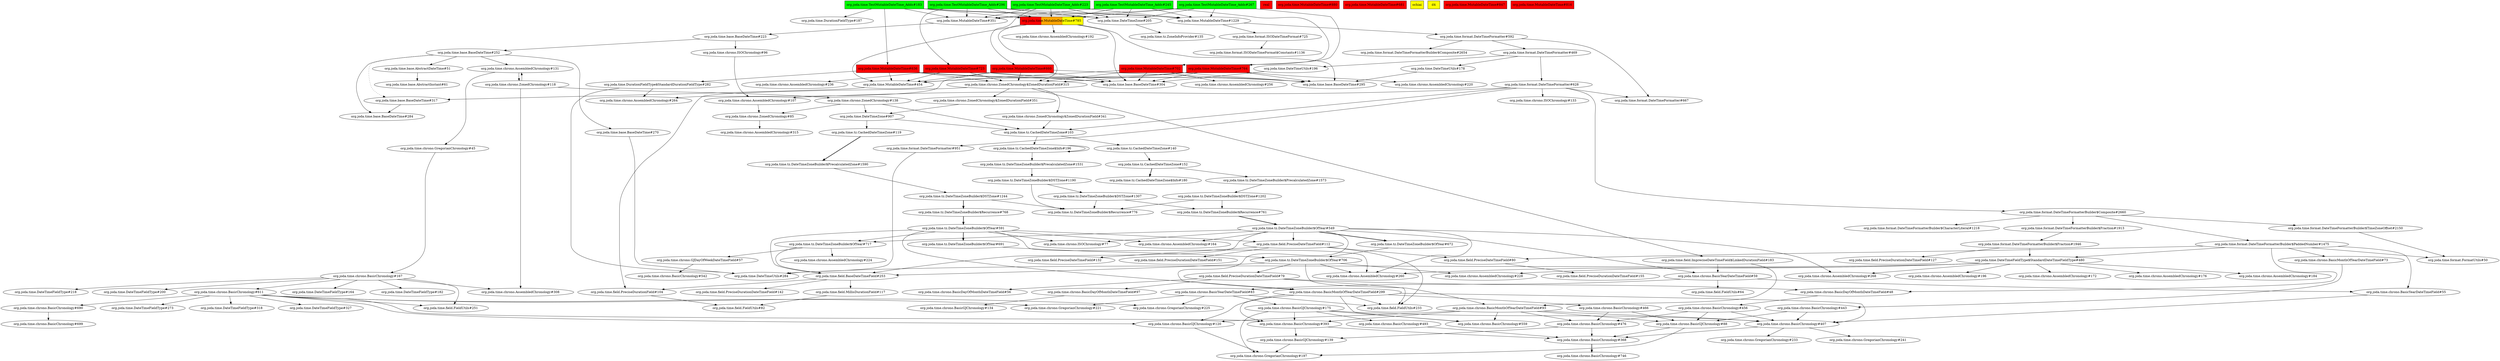 digraph enhanced {
	"org.joda.time.TestMutableDateTime_Adds#183" [style=striped shape=box fillcolor="green"];
	"org.joda.time.TestMutableDateTime_Adds#296" [style=striped shape=box fillcolor="green"];
	"real" [style=striped shape=box fillcolor="red"];
	"org.joda.time.MutableDateTime#880" [style=striped shape=box fillcolor="red"];
	"org.joda.time.MutableDateTime#660" [style=striped shape=box fillcolor="red"];
	"org.joda.time.MutableDateTime#681" [style=striped shape=box fillcolor="red"];
	"ochiai" [style=striped shape=box fillcolor="yellow"];
	"d4" [style=striped shape=box fillcolor="yellow"];
	"org.joda.time.MutableDateTime#785" [style=striped shape=box fillcolor="red:orange:yellow"];
	"org.joda.time.MutableDateTime#723" [style=striped shape=box fillcolor="red"];
	"org.joda.time.MutableDateTime#764" [style=striped shape=box fillcolor="red"];
	"org.joda.time.MutableDateTime#847" [style=striped shape=box fillcolor="red"];
	"org.joda.time.TestMutableDateTime_Adds#267" [style=striped shape=box fillcolor="green"];
	"org.joda.time.TestMutableDateTime_Adds#223" [style=striped shape=box fillcolor="green"];
	"org.joda.time.TestMutableDateTime_Adds#245" [style=striped shape=box fillcolor="green"];
	"org.joda.time.MutableDateTime#702" [style=striped shape=box fillcolor="red"];
	"org.joda.time.MutableDateTime#636" [style=striped shape=box fillcolor="red"];
	"org.joda.time.MutableDateTime#816" [style=striped shape=box fillcolor="red"];
	"org.joda.time.chrono.BasicGJChronology#175" -> "org.joda.time.chrono.BasicChronology#493";
	"org.joda.time.tz.DateTimeZoneBuilder$PrecalculatedZone#1573" -> "org.joda.time.tz.DateTimeZoneBuilder$DSTZone#1202";
	"org.joda.time.MutableDateTime#785" -> "org.joda.time.chrono.ZonedChronology$ZonedDurationField#315";
	"org.joda.time.MutableDateTime#723" -> "org.joda.time.chrono.ZonedChronology$ZonedDurationField#315";
	"org.joda.time.MutableDateTime#764" -> "org.joda.time.chrono.ZonedChronology$ZonedDurationField#315";
	"org.joda.time.MutableDateTime#702" -> "org.joda.time.chrono.ZonedChronology$ZonedDurationField#315";
	"org.joda.time.MutableDateTime#636" -> "org.joda.time.chrono.ZonedChronology$ZonedDurationField#315";
	"org.joda.time.MutableDateTime#660" -> "org.joda.time.chrono.ZonedChronology$ZonedDurationField#315";
	"org.joda.time.format.DateTimeFormatter#469" -> "org.joda.time.DateTimeUtils#196";
	"org.joda.time.tz.DateTimeZoneBuilder$OfYear#591" -> "org.joda.time.chrono.ISOChronology#77";
	"org.joda.time.tz.DateTimeZoneBuilder$OfYear#549" -> "org.joda.time.chrono.ISOChronology#77";
	"org.joda.time.base.BaseDateTime#223" -> "org.joda.time.base.BaseDateTime#252";
	"org.joda.time.chrono.AssembledChronology#131" -> "org.joda.time.chrono.GregorianChronology#45";
	"org.joda.time.tz.DateTimeZoneBuilder$OfYear#549" -> "org.joda.time.tz.DateTimeZoneBuilder$OfYear#672" [style=bold];
	"org.joda.time.TestMutableDateTime_Adds#183" -> "org.joda.time.MutableDateTime#351";
	"org.joda.time.TestMutableDateTime_Adds#296" -> "org.joda.time.MutableDateTime#351";
	"org.joda.time.TestMutableDateTime_Adds#245" -> "org.joda.time.MutableDateTime#351";
	"org.joda.time.TestMutableDateTime_Adds#223" -> "org.joda.time.MutableDateTime#351";
	"org.joda.time.TestMutableDateTime_Adds#267" -> "org.joda.time.MutableDateTime#351";
	"org.joda.time.tz.DateTimeZoneBuilder$OfYear#672" -> "org.joda.time.tz.DateTimeZoneBuilder$OfYear#706";
	"org.joda.time.tz.DateTimeZoneBuilder$OfYear#691" -> "org.joda.time.tz.DateTimeZoneBuilder$OfYear#706";
	"org.joda.time.format.DateTimeFormatter#628" -> "org.joda.time.format.DateTimeFormatterBuilder$Composite#2660";
	"org.joda.time.tz.DateTimeZoneBuilder$Recurrence#761" -> "org.joda.time.tz.DateTimeZoneBuilder$OfYear#549" [style=bold];
	"org.joda.time.base.BaseDateTime#252" -> "org.joda.time.base.AbstractDateTime#51";
	"org.joda.time.MutableDateTime#702" -> "org.joda.time.chrono.AssembledChronology#256";
	"org.joda.time.chrono.BasicChronology#167" -> "org.joda.time.DateTimeFieldType#218";
	"org.joda.time.TestMutableDateTime_Adds#183" -> "org.joda.time.MutableDateTime#636";
	"org.joda.time.format.DateTimeFormatterBuilder$Composite#2660" -> "org.joda.time.format.DateTimeFormatterBuilder$TimeZoneOffset#2150";
	"org.joda.time.chrono.ZonedChronology#118" -> "org.joda.time.chrono.AssembledChronology#131";
	"org.joda.time.base.BaseDateTime#252" -> "org.joda.time.chrono.AssembledChronology#131";
	"org.joda.time.field.BaseDateTimeField#253" -> "org.joda.time.field.PreciseDurationDateTimeField#142";
	"org.joda.time.TestMutableDateTime_Adds#183" -> "org.joda.time.DurationFieldType#187";
	"org.joda.time.format.DateTimeFormatterBuilder$Composite#2660" -> "org.joda.time.format.DateTimeFormatterBuilder$Fraction#1913";
	"org.joda.time.format.DateTimeFormatter#628" -> "org.joda.time.format.DateTimeFormatter#951";
	"org.joda.time.field.PreciseDurationDateTimeField#79" -> "org.joda.time.chrono.BasicDayOfMonthDateTimeField#56";
	"org.joda.time.chrono.BasicChronology#167" -> "org.joda.time.DateTimeFieldType#200";
	"org.joda.time.chrono.ZonedChronology#118" -> "org.joda.time.chrono.AssembledChronology#308";
	"org.joda.time.chrono.BasicChronology#167" -> "org.joda.time.chrono.AssembledChronology#308";
	"org.joda.time.chrono.AssembledChronology#107" -> "org.joda.time.chrono.ZonedChronology#85";
	"org.joda.time.chrono.ZonedChronology#138" -> "org.joda.time.chrono.ZonedChronology#85";
	"org.joda.time.format.DateTimeFormatter#628" -> "org.joda.time.tz.CachedDateTimeZone#103";
	"org.joda.time.DateTimeZone#907" -> "org.joda.time.tz.CachedDateTimeZone#103";
	"org.joda.time.chrono.ZonedChronology#138" -> "org.joda.time.tz.CachedDateTimeZone#103";
	"org.joda.time.chrono.ZonedChronology$ZonedDurationField#341" -> "org.joda.time.tz.CachedDateTimeZone#103";
	"org.joda.time.chrono.AssembledChronology#131" -> "org.joda.time.chrono.ZonedChronology#118";
	"org.joda.time.tz.DateTimeZoneBuilder$OfYear#706" -> "org.joda.time.field.PreciseDurationDateTimeField#79";
	"org.joda.time.chrono.BasicChronology#611" -> "org.joda.time.DateTimeFieldType#327";
	"org.joda.time.chrono.BasicChronology#393" -> "org.joda.time.chrono.BasicChronology#368";
	"org.joda.time.chrono.BasicGJChronology#88" -> "org.joda.time.chrono.BasicChronology#368";
	"org.joda.time.chrono.BasicChronology#493" -> "org.joda.time.chrono.BasicChronology#368";
	"org.joda.time.chrono.BasicChronology#407" -> "org.joda.time.chrono.BasicChronology#368";
	"org.joda.time.chrono.BasicChronology#476" -> "org.joda.time.chrono.BasicChronology#368";
	"org.joda.time.base.AbstractDateTime#51" -> "org.joda.time.base.AbstractInstant#61";
	"org.joda.time.chrono.BasicChronology#167" -> "org.joda.time.DateTimeFieldType#164";
	"org.joda.time.format.DateTimeFormatterBuilder$Composite#2660" -> "org.joda.time.format.DateTimeFormatterBuilder$CharacterLiteral#1218";
	"org.joda.time.format.DateTimeFormatterBuilder$PaddedNumber#1475" -> "org.joda.time.DateTimeFieldType$StandardDateTimeFieldType#480";
	"org.joda.time.format.DateTimeFormatterBuilder$Fraction#1946" -> "org.joda.time.DateTimeFieldType$StandardDateTimeFieldType#480";
	"org.joda.time.tz.DateTimeZoneBuilder$OfYear#591" -> "org.joda.time.tz.DateTimeZoneBuilder$OfYear#717";
	"org.joda.time.tz.DateTimeZoneBuilder$OfYear#549" -> "org.joda.time.tz.DateTimeZoneBuilder$OfYear#717";
	"org.joda.time.tz.DateTimeZoneBuilder$OfYear#591" -> "org.joda.time.chrono.AssembledChronology#260";
	"org.joda.time.tz.DateTimeZoneBuilder$OfYear#706" -> "org.joda.time.chrono.AssembledChronology#260";
	"org.joda.time.DateTimeFieldType$StandardDateTimeFieldType#480" -> "org.joda.time.chrono.AssembledChronology#260";
	"org.joda.time.tz.DateTimeZoneBuilder$OfYear#549" -> "org.joda.time.chrono.AssembledChronology#260";
	"org.joda.time.tz.CachedDateTimeZone$Info#196" -> "org.joda.time.tz.CachedDateTimeZone$Info#196";
	"org.joda.time.tz.CachedDateTimeZone#103" -> "org.joda.time.tz.CachedDateTimeZone$Info#196";
	"org.joda.time.chrono.BasicYearDateTimeField#59" -> "org.joda.time.chrono.BasicYearDateTimeField#83";
	"org.joda.time.field.PreciseDateTimeField#112" -> "org.joda.time.field.PreciseDateTimeField#80";
	"org.joda.time.format.DateTimeFormatterBuilder$PaddedNumber#1475" -> "org.joda.time.field.PreciseDateTimeField#80";
	"org.joda.time.field.PreciseDateTimeField#112" -> "org.joda.time.field.PreciseDateTimeField#132";
	"org.joda.time.chrono.BasicGJChronology#175" -> "org.joda.time.chrono.BasicChronology#407";
	"org.joda.time.chrono.BasicMonthOfYearDateTimeField#299" -> "org.joda.time.chrono.BasicChronology#407";
	"org.joda.time.chrono.BasicChronology#456" -> "org.joda.time.chrono.BasicChronology#407";
	"org.joda.time.chrono.BasicYearDateTimeField#55" -> "org.joda.time.chrono.BasicChronology#407";
	"org.joda.time.chrono.BasicMonthOfYearDateTimeField#93" -> "org.joda.time.chrono.BasicChronology#407";
	"org.joda.time.chrono.BasicChronology#443" -> "org.joda.time.chrono.BasicChronology#407";
	"org.joda.time.TestMutableDateTime_Adds#267" -> "org.joda.time.MutableDateTime#764";
	"org.joda.time.DateTimeFieldType$StandardDateTimeFieldType#480" -> "org.joda.time.chrono.AssembledChronology#268";
	"org.joda.time.tz.DateTimeZoneBuilder$OfYear#549" -> "org.joda.time.chrono.AssembledChronology#268";
	"org.joda.time.DurationFieldType$StandardDurationFieldType#282" -> "org.joda.time.chrono.AssembledChronology#264";
	"org.joda.time.MutableDateTime#660" -> "org.joda.time.chrono.AssembledChronology#264";
	"org.joda.time.tz.DateTimeZoneBuilder$DSTZone#1244" -> "org.joda.time.tz.DateTimeZoneBuilder$Recurrence#776";
	"org.joda.time.tz.DateTimeZoneBuilder$DSTZone#1202" -> "org.joda.time.tz.DateTimeZoneBuilder$Recurrence#776";
	"org.joda.time.tz.DateTimeZoneBuilder$DSTZone#1307" -> "org.joda.time.tz.DateTimeZoneBuilder$Recurrence#776";
	"org.joda.time.tz.DateTimeZoneBuilder$DSTZone#1190" -> "org.joda.time.tz.DateTimeZoneBuilder$Recurrence#776";
	"org.joda.time.chrono.BasicGJChronology#175" -> "org.joda.time.chrono.BasicChronology#393";
	"org.joda.time.chrono.BasicMonthOfYearDateTimeField#299" -> "org.joda.time.chrono.BasicChronology#393";
	"org.joda.time.chrono.BasicChronology#611" -> "org.joda.time.chrono.BasicChronology#393";
	"org.joda.time.chrono.BasicMonthOfYearDateTimeField#93" -> "org.joda.time.chrono.BasicChronology#393";
	"org.joda.time.format.DateTimeFormatter#469" -> "org.joda.time.DateTimeUtils#178";
	"org.joda.time.field.PreciseDurationDateTimeField#79" -> "org.joda.time.chrono.BasicDayOfMonthDateTimeField#48";
	"org.joda.time.format.DateTimeFormatterBuilder$PaddedNumber#1475" -> "org.joda.time.chrono.BasicDayOfMonthDateTimeField#48";
	"org.joda.time.format.DateTimeFormatterBuilder$Fraction#1946" -> "org.joda.time.field.PreciseDurationDateTimeField#127";
	"org.joda.time.chrono.BasicYearDateTimeField#83" -> "org.joda.time.chrono.BasicGJChronology#175";
	"org.joda.time.MutableDateTime#723" -> "org.joda.time.chrono.AssembledChronology#236";
	"org.joda.time.DateTimeZone#907" -> "org.joda.time.tz.CachedDateTimeZone#119";
	"org.joda.time.field.PreciseDurationDateTimeField#79" -> "org.joda.time.field.FieldUtils#233";
	"org.joda.time.field.PreciseDateTimeField#112" -> "org.joda.time.field.FieldUtils#233";
	"org.joda.time.chrono.BasicYearDateTimeField#83" -> "org.joda.time.field.FieldUtils#233";
	"org.joda.time.chrono.BasicMonthOfYearDateTimeField#299" -> "org.joda.time.field.FieldUtils#233";
	"org.joda.time.tz.CachedDateTimeZone#152" -> "org.joda.time.tz.DateTimeZoneBuilder$PrecalculatedZone#1573";
	"org.joda.time.MutableDateTime#785" -> "org.joda.time.chrono.AssembledChronology#192";
	"org.joda.time.chrono.BasicGJChronology#175" -> "org.joda.time.chrono.BasicChronology#559";
	"org.joda.time.chrono.BasicMonthOfYearDateTimeField#299" -> "org.joda.time.chrono.BasicChronology#559";
	"org.joda.time.chrono.BasicMonthOfYearDateTimeField#93" -> "org.joda.time.chrono.BasicChronology#559";
	"org.joda.time.tz.DateTimeZoneBuilder$DSTZone#1190" -> "org.joda.time.tz.DateTimeZoneBuilder$DSTZone#1307";
	"org.joda.time.base.BaseDateTime#223" -> "org.joda.time.chrono.ISOChronology#96";
	"org.joda.time.DateTimeFieldType$StandardDateTimeFieldType#480" -> "org.joda.time.chrono.AssembledChronology#196";
	"org.joda.time.format.DateTimeFormatter#628" -> "org.joda.time.chrono.ISOChronology#133";
	"org.joda.time.MutableDateTime#351" -> "org.joda.time.base.BaseDateTime#223";
	"org.joda.time.format.DateTimeFormatter#469" -> "org.joda.time.format.DateTimeFormatter#628";
	"org.joda.time.TestMutableDateTime_Adds#183" -> "org.joda.time.MutableDateTime#1229";
	"org.joda.time.TestMutableDateTime_Adds#296" -> "org.joda.time.MutableDateTime#1229";
	"org.joda.time.TestMutableDateTime_Adds#245" -> "org.joda.time.MutableDateTime#1229";
	"org.joda.time.TestMutableDateTime_Adds#223" -> "org.joda.time.MutableDateTime#1229";
	"org.joda.time.TestMutableDateTime_Adds#267" -> "org.joda.time.MutableDateTime#1229";
	"org.joda.time.chrono.BasicChronology#167" -> "org.joda.time.DateTimeFieldType#182";
	"org.joda.time.TestMutableDateTime_Adds#223" -> "org.joda.time.MutableDateTime#660";
	"org.joda.time.chrono.GJDayOfWeekDateTimeField#57" -> "org.joda.time.chrono.BasicChronology#542";
	"org.joda.time.TestMutableDateTime_Adds#183" -> "org.joda.time.MutableDateTime#785";
	"org.joda.time.TestMutableDateTime_Adds#296" -> "org.joda.time.MutableDateTime#785";
	"org.joda.time.TestMutableDateTime_Adds#245" -> "org.joda.time.MutableDateTime#785";
	"org.joda.time.TestMutableDateTime_Adds#223" -> "org.joda.time.MutableDateTime#785";
	"org.joda.time.TestMutableDateTime_Adds#267" -> "org.joda.time.MutableDateTime#785";
	"org.joda.time.format.DateTimeFormatterBuilder$PaddedNumber#1475" -> "org.joda.time.chrono.BasicMonthOfYearDateTimeField#73";
	"org.joda.time.format.DateTimeFormatterBuilder$Composite#2660" -> "org.joda.time.format.DateTimeFormatterBuilder$PaddedNumber#1475";
	"org.joda.time.MutableDateTime#636" -> "org.joda.time.DurationFieldType$StandardDurationFieldType#282";
	"org.joda.time.TestMutableDateTime_Adds#245" -> "org.joda.time.MutableDateTime#702";
	"org.joda.time.field.BaseDateTimeField#253" -> "org.joda.time.field.MillisDurationField#117";
	"org.joda.time.format.DateTimeFormatter#592" -> "org.joda.time.format.DateTimeFormatter#469";
	"org.joda.time.format.DateTimeFormatterBuilder$Fraction#1913" -> "org.joda.time.format.DateTimeFormatterBuilder$Fraction#1946";
	"org.joda.time.chrono.BasicChronology#407" -> "org.joda.time.chrono.GregorianChronology#233";
	"org.joda.time.tz.DateTimeZoneBuilder$Recurrence#768" -> "org.joda.time.tz.DateTimeZoneBuilder$OfYear#591" [style=bold];
	"org.joda.time.chrono.BasicChronology#611" -> "org.joda.time.chrono.BasicChronology#690";
	"org.joda.time.tz.DateTimeZoneBuilder$PrecalculatedZone#1590" -> "org.joda.time.tz.DateTimeZoneBuilder$DSTZone#1244";
	"org.joda.time.chrono.BasicDayOfMonthDateTimeField#48" -> "org.joda.time.chrono.BasicChronology#456";
	"org.joda.time.chrono.BasicChronology#690" -> "org.joda.time.chrono.BasicChronology#699";
	"org.joda.time.chrono.BasicChronology#167" -> "org.joda.time.chrono.BasicChronology#611";
	"org.joda.time.MutableDateTime#785" -> "org.joda.time.base.BaseDateTime#295";
	"org.joda.time.DateTimeUtils#178" -> "org.joda.time.base.BaseDateTime#295";
	"org.joda.time.MutableDateTime#723" -> "org.joda.time.base.BaseDateTime#295";
	"org.joda.time.MutableDateTime#764" -> "org.joda.time.base.BaseDateTime#295";
	"org.joda.time.MutableDateTime#702" -> "org.joda.time.base.BaseDateTime#295";
	"org.joda.time.MutableDateTime#636" -> "org.joda.time.base.BaseDateTime#295";
	"org.joda.time.MutableDateTime#660" -> "org.joda.time.base.BaseDateTime#295";
	"org.joda.time.DateTimeFieldType$StandardDateTimeFieldType#480" -> "org.joda.time.chrono.AssembledChronology#172";
	"org.joda.time.TestMutableDateTime_Adds#183" -> "org.joda.time.DateTimeZone#205";
	"org.joda.time.TestMutableDateTime_Adds#296" -> "org.joda.time.DateTimeZone#205";
	"org.joda.time.TestMutableDateTime_Adds#245" -> "org.joda.time.DateTimeZone#205";
	"org.joda.time.TestMutableDateTime_Adds#223" -> "org.joda.time.DateTimeZone#205";
	"org.joda.time.TestMutableDateTime_Adds#267" -> "org.joda.time.DateTimeZone#205";
	"org.joda.time.MutableDateTime#1229" -> "org.joda.time.format.DateTimeFormatter#592";
	"org.joda.time.tz.CachedDateTimeZone#119" -> "org.joda.time.tz.DateTimeZoneBuilder$PrecalculatedZone#1590" [style=bold];
	"org.joda.time.chrono.BasicChronology#611" -> "org.joda.time.field.FieldUtils#251";
	"org.joda.time.chrono.BasicChronology#167" -> "org.joda.time.field.FieldUtils#251";
	"org.joda.time.DateTimeFieldType$StandardDateTimeFieldType#480" -> "org.joda.time.chrono.AssembledChronology#176";
	"org.joda.time.tz.CachedDateTimeZone#103" -> "org.joda.time.tz.CachedDateTimeZone#140";
	"org.joda.time.chrono.BasicChronology#407" -> "org.joda.time.chrono.GregorianChronology#241";
	"org.joda.time.chrono.BasicChronology#456" -> "org.joda.time.chrono.BasicGJChronology#88";
	"org.joda.time.chrono.BasicMonthOfYearDateTimeField#93" -> "org.joda.time.chrono.BasicGJChronology#88";
	"org.joda.time.chrono.BasicChronology#443" -> "org.joda.time.chrono.BasicGJChronology#88";
	"org.joda.time.chrono.BasicChronology#466" -> "org.joda.time.chrono.BasicGJChronology#88";
	"org.joda.time.chrono.BasicYearDateTimeField#83" -> "org.joda.time.chrono.GregorianChronology#221";
	"org.joda.time.chrono.BasicChronology#611" -> "org.joda.time.chrono.GregorianChronology#221";
	"org.joda.time.field.PreciseDurationDateTimeField#79" -> "org.joda.time.chrono.BasicDayOfMonthDateTimeField#97";
	"org.joda.time.tz.DateTimeZoneBuilder$OfYear#706" -> "org.joda.time.chrono.AssembledChronology#228";
	"org.joda.time.DateTimeFieldType$StandardDateTimeFieldType#480" -> "org.joda.time.chrono.AssembledChronology#228";
	"org.joda.time.chrono.BasicMonthOfYearDateTimeField#299" -> "org.joda.time.chrono.BasicGJChronology#120";
	"org.joda.time.chrono.BasicChronology#611" -> "org.joda.time.chrono.BasicGJChronology#120";
	"org.joda.time.chrono.BasicMonthOfYearDateTimeField#93" -> "org.joda.time.chrono.BasicGJChronology#120";
	"org.joda.time.chrono.BasicYearDateTimeField#83" -> "org.joda.time.chrono.GregorianChronology#225";
	"org.joda.time.chrono.BasicChronology#611" -> "org.joda.time.chrono.GregorianChronology#225";
	"org.joda.time.format.DateTimeFormatter#628" -> "org.joda.time.chrono.AssembledChronology#107";
	"org.joda.time.chrono.ISOChronology#96" -> "org.joda.time.chrono.AssembledChronology#107";
	"org.joda.time.DateTimeFieldType$StandardDateTimeFieldType#480" -> "org.joda.time.DateTimeUtils#284";
	"org.joda.time.DurationFieldType$StandardDurationFieldType#282" -> "org.joda.time.DateTimeUtils#284";
	"org.joda.time.base.BaseDateTime#270" -> "org.joda.time.DateTimeUtils#284";
	"org.joda.time.format.DateTimeFormatter#951" -> "org.joda.time.DateTimeUtils#284";
	"org.joda.time.tz.DateTimeZoneBuilder$OfYear#591" -> "org.joda.time.chrono.BasicMonthOfYearDateTimeField#299";
	"org.joda.time.tz.DateTimeZoneBuilder$OfYear#549" -> "org.joda.time.chrono.BasicMonthOfYearDateTimeField#299";
	"org.joda.time.base.BaseDateTime#252" -> "org.joda.time.base.BaseDateTime#284";
	"org.joda.time.base.BaseDateTime#317" -> "org.joda.time.base.BaseDateTime#284";
	"org.joda.time.chrono.GregorianChronology#45" -> "org.joda.time.chrono.BasicChronology#167";
	"org.joda.time.chrono.BasicMonthOfYearDateTimeField#73" -> "org.joda.time.chrono.BasicChronology#443";
	"org.joda.time.tz.DateTimeZoneBuilder$PrecalculatedZone#1531" -> "org.joda.time.tz.DateTimeZoneBuilder$DSTZone#1190";
	"org.joda.time.format.DateTimeFormatterBuilder$PaddedNumber#1475" -> "org.joda.time.format.FormatUtils#50";
	"org.joda.time.format.DateTimeFormatterBuilder$TimeZoneOffset#2150" -> "org.joda.time.format.FormatUtils#50";
	"org.joda.time.TestMutableDateTime_Adds#296" -> "org.joda.time.MutableDateTime#723";
	"org.joda.time.DateTimeZone#205" -> "org.joda.time.tz.ZoneInfoProvider#135";
	"org.joda.time.field.PreciseDurationField#104" -> "org.joda.time.field.FieldUtils#82";
	"org.joda.time.field.MillisDurationField#117" -> "org.joda.time.field.FieldUtils#82";
	"org.joda.time.tz.DateTimeZoneBuilder$OfYear#717" -> "org.joda.time.chrono.AssembledChronology#224";
	"org.joda.time.tz.DateTimeZoneBuilder$OfYear#706" -> "org.joda.time.chrono.BasicMonthOfYearDateTimeField#93";
	"org.joda.time.field.ImpreciseDateTimeField$LinkedDurationField#183" -> "org.joda.time.chrono.BasicMonthOfYearDateTimeField#93";
	"org.joda.time.tz.CachedDateTimeZone#140" -> "org.joda.time.tz.CachedDateTimeZone#152";
	"org.joda.time.chrono.ZonedChronology$ZonedDurationField#315" -> "org.joda.time.chrono.ZonedChronology$ZonedDurationField#351";
	"org.joda.time.MutableDateTime#764" -> "org.joda.time.chrono.AssembledChronology#220";
	"org.joda.time.DateTimeFieldType$StandardDateTimeFieldType#480" -> "org.joda.time.chrono.AssembledChronology#184";
	"org.joda.time.MutableDateTime#454" -> "org.joda.time.base.BaseDateTime#317";
	"org.joda.time.base.BaseDateTime#252" -> "org.joda.time.base.BaseDateTime#317" [style=dotted];
	"org.joda.time.chrono.BasicGJChronology#88" -> "org.joda.time.chrono.GregorianChronology#197";
	"org.joda.time.chrono.BasicGJChronology#120" -> "org.joda.time.chrono.GregorianChronology#197";
	"org.joda.time.chrono.BasicGJChronology#175" -> "org.joda.time.chrono.GregorianChronology#197";
	"org.joda.time.chrono.BasicGJChronology#139" -> "org.joda.time.chrono.GregorianChronology#197";
	"org.joda.time.chrono.BasicDayOfMonthDateTimeField#97" -> "org.joda.time.chrono.BasicGJChronology#134";
	"org.joda.time.chrono.ZonedChronology#85" -> "org.joda.time.chrono.AssembledChronology#315";
	"org.joda.time.tz.DateTimeZoneBuilder$OfYear#591" -> "org.joda.time.field.BaseDateTimeField#253";
	"org.joda.time.tz.DateTimeZoneBuilder$OfYear#706" -> "org.joda.time.field.BaseDateTimeField#253";
	"org.joda.time.tz.DateTimeZoneBuilder$OfYear#717" -> "org.joda.time.field.BaseDateTimeField#253";
	"org.joda.time.tz.DateTimeZoneBuilder$OfYear#549" -> "org.joda.time.field.BaseDateTimeField#253";
	"org.joda.time.chrono.BasicChronology#611" -> "org.joda.time.DateTimeFieldType#273";
	"org.joda.time.tz.CachedDateTimeZone$Info#196" -> "org.joda.time.tz.DateTimeZoneBuilder$PrecalculatedZone#1531";
	"org.joda.time.base.BaseDateTime#252" -> "org.joda.time.base.BaseDateTime#270";
	"org.joda.time.chrono.BasicChronology#456" -> "org.joda.time.chrono.BasicChronology#476";
	"org.joda.time.chrono.BasicMonthOfYearDateTimeField#93" -> "org.joda.time.chrono.BasicChronology#476";
	"org.joda.time.chrono.BasicChronology#466" -> "org.joda.time.chrono.BasicChronology#476";
	"org.joda.time.tz.DateTimeZoneBuilder$OfYear#591" -> "org.joda.time.tz.DateTimeZoneBuilder$OfYear#691" [style=bold];
	"org.joda.time.chrono.ZonedChronology$ZonedDurationField#315" -> "org.joda.time.field.ImpreciseDateTimeField$LinkedDurationField#183";
	"org.joda.time.MutableDateTime#785" -> "org.joda.time.MutableDateTime#454";
	"org.joda.time.MutableDateTime#723" -> "org.joda.time.MutableDateTime#454";
	"org.joda.time.MutableDateTime#764" -> "org.joda.time.MutableDateTime#454";
	"org.joda.time.MutableDateTime#702" -> "org.joda.time.MutableDateTime#454";
	"org.joda.time.MutableDateTime#636" -> "org.joda.time.MutableDateTime#454";
	"org.joda.time.MutableDateTime#660" -> "org.joda.time.MutableDateTime#454";
	"org.joda.time.format.ISODateTimeFormat#725" -> "org.joda.time.format.ISODateTimeFormat$Constants#1136";
	"org.joda.time.chrono.BasicChronology#611" -> "org.joda.time.DateTimeFieldType#318";
	"org.joda.time.tz.DateTimeZoneBuilder$DSTZone#1202" -> "org.joda.time.tz.DateTimeZoneBuilder$Recurrence#761";
	"org.joda.time.tz.DateTimeZoneBuilder$DSTZone#1307" -> "org.joda.time.tz.DateTimeZoneBuilder$Recurrence#761";
	"org.joda.time.MutableDateTime#1229" -> "org.joda.time.format.ISODateTimeFormat#725";
	"org.joda.time.tz.CachedDateTimeZone#152" -> "org.joda.time.tz.CachedDateTimeZone$Info#180" [style=bold];
	"org.joda.time.chrono.ZonedChronology$ZonedDurationField#315" -> "org.joda.time.chrono.ZonedChronology$ZonedDurationField#341";
	"org.joda.time.tz.DateTimeZoneBuilder$DSTZone#1244" -> "org.joda.time.tz.DateTimeZoneBuilder$Recurrence#768" [style=bold];
	"org.joda.time.chrono.BasicChronology#393" -> "org.joda.time.chrono.BasicGJChronology#139";
	"org.joda.time.chrono.BasicChronology#476" -> "org.joda.time.chrono.BasicGJChronology#139";
	"org.joda.time.MutableDateTime#785" -> "org.joda.time.base.BaseDateTime#304";
	"org.joda.time.MutableDateTime#723" -> "org.joda.time.base.BaseDateTime#304";
	"org.joda.time.DateTimeUtils#196" -> "org.joda.time.base.BaseDateTime#304";
	"org.joda.time.MutableDateTime#764" -> "org.joda.time.base.BaseDateTime#304";
	"org.joda.time.MutableDateTime#702" -> "org.joda.time.base.BaseDateTime#304";
	"org.joda.time.MutableDateTime#636" -> "org.joda.time.base.BaseDateTime#304";
	"org.joda.time.MutableDateTime#660" -> "org.joda.time.base.BaseDateTime#304";
	"org.joda.time.field.PreciseDateTimeField#80" -> "org.joda.time.field.PreciseDurationDateTimeField#155";
	"org.joda.time.format.DateTimeFormatterBuilder$PaddedNumber#1475" -> "org.joda.time.chrono.BasicYearDateTimeField#55";
	"org.joda.time.chrono.BasicYearDateTimeField#59" -> "org.joda.time.chrono.BasicYearDateTimeField#55";
	"org.joda.time.chrono.ZonedChronology#138" -> "org.joda.time.DateTimeZone#907";
	"org.joda.time.chrono.ZonedChronology$ZonedDurationField#351" -> "org.joda.time.DateTimeZone#907";
	"org.joda.time.tz.DateTimeZoneBuilder$OfYear#717" -> "org.joda.time.chrono.GJDayOfWeekDateTimeField#57";
	"org.joda.time.field.ImpreciseDateTimeField$LinkedDurationField#183" -> "org.joda.time.chrono.BasicYearDateTimeField#59";
	"org.joda.time.tz.DateTimeZoneBuilder$OfYear#549" -> "org.joda.time.chrono.BasicYearDateTimeField#59";
	"org.joda.time.chrono.ZonedChronology#118" -> "org.joda.time.chrono.ZonedChronology#138";
	"org.joda.time.chrono.BasicMonthOfYearDateTimeField#299" -> "org.joda.time.chrono.BasicChronology#466";
	"org.joda.time.format.DateTimeFormatter#592" -> "org.joda.time.format.DateTimeFormatterBuilder$Composite#2654";
	"org.joda.time.tz.DateTimeZoneBuilder$OfYear#591" -> "org.joda.time.field.PreciseDateTimeField#112";
	"org.joda.time.tz.DateTimeZoneBuilder$OfYear#549" -> "org.joda.time.field.PreciseDateTimeField#112";
	"org.joda.time.chrono.BasicChronology#368" -> "org.joda.time.chrono.BasicChronology#746" [style=bold];
	"org.joda.time.chrono.ZonedChronology$ZonedDurationField#315" -> "org.joda.time.field.PreciseDurationField#104";
	"org.joda.time.field.BaseDateTimeField#253" -> "org.joda.time.field.PreciseDurationField#104";
	"org.joda.time.chrono.BasicYearDateTimeField#59" -> "org.joda.time.field.FieldUtils#64";
	"org.joda.time.tz.DateTimeZoneBuilder$OfYear#591" -> "org.joda.time.chrono.AssembledChronology#164";
	"org.joda.time.tz.DateTimeZoneBuilder$OfYear#549" -> "org.joda.time.chrono.AssembledChronology#164";
	"org.joda.time.format.DateTimeFormatter#592" -> "org.joda.time.format.DateTimeFormatter#667";
	"org.joda.time.format.DateTimeFormatter#628" -> "org.joda.time.format.DateTimeFormatter#667";
	"org.joda.time.field.PreciseDateTimeField#112" -> "org.joda.time.field.PreciseDurationDateTimeField#151";
}
